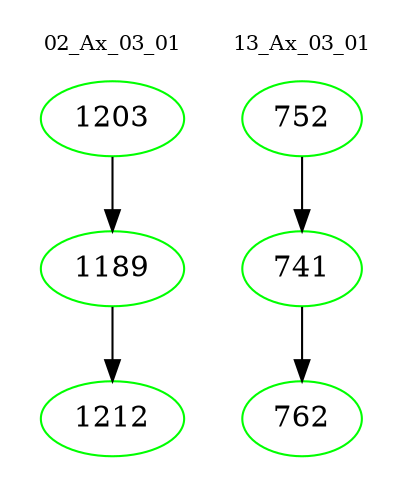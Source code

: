 digraph{
subgraph cluster_0 {
color = white
label = "02_Ax_03_01";
fontsize=10;
T0_1203 [label="1203", color="green"]
T0_1203 -> T0_1189 [color="black"]
T0_1189 [label="1189", color="green"]
T0_1189 -> T0_1212 [color="black"]
T0_1212 [label="1212", color="green"]
}
subgraph cluster_1 {
color = white
label = "13_Ax_03_01";
fontsize=10;
T1_752 [label="752", color="green"]
T1_752 -> T1_741 [color="black"]
T1_741 [label="741", color="green"]
T1_741 -> T1_762 [color="black"]
T1_762 [label="762", color="green"]
}
}
